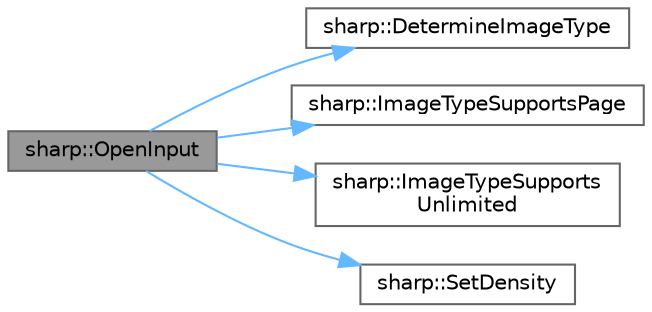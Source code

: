 digraph "sharp::OpenInput"
{
 // LATEX_PDF_SIZE
  bgcolor="transparent";
  edge [fontname=Helvetica,fontsize=10,labelfontname=Helvetica,labelfontsize=10];
  node [fontname=Helvetica,fontsize=10,shape=box,height=0.2,width=0.4];
  rankdir="LR";
  Node1 [id="Node000001",label="sharp::OpenInput",height=0.2,width=0.4,color="gray40", fillcolor="grey60", style="filled", fontcolor="black",tooltip=" "];
  Node1 -> Node2 [id="edge1_Node000001_Node000002",color="steelblue1",style="solid",tooltip=" "];
  Node2 [id="Node000002",label="sharp::DetermineImageType",height=0.2,width=0.4,color="grey40", fillcolor="white", style="filled",URL="$namespacesharp.html#a0eb20fe29ada937e987b100c9ac9ebb5",tooltip=" "];
  Node1 -> Node3 [id="edge2_Node000001_Node000003",color="steelblue1",style="solid",tooltip=" "];
  Node3 [id="Node000003",label="sharp::ImageTypeSupportsPage",height=0.2,width=0.4,color="grey40", fillcolor="white", style="filled",URL="$namespacesharp.html#a2b24b73051dbda8d7e89176fc276f2c2",tooltip=" "];
  Node1 -> Node4 [id="edge3_Node000001_Node000004",color="steelblue1",style="solid",tooltip=" "];
  Node4 [id="Node000004",label="sharp::ImageTypeSupports\lUnlimited",height=0.2,width=0.4,color="grey40", fillcolor="white", style="filled",URL="$namespacesharp.html#afc3582dd130d985601f8ee7dfa4449da",tooltip=" "];
  Node1 -> Node5 [id="edge4_Node000001_Node000005",color="steelblue1",style="solid",tooltip=" "];
  Node5 [id="Node000005",label="sharp::SetDensity",height=0.2,width=0.4,color="grey40", fillcolor="white", style="filled",URL="$namespacesharp.html#adc2ad96f4b1eab5e5f46e8499705dd20",tooltip=" "];
}
